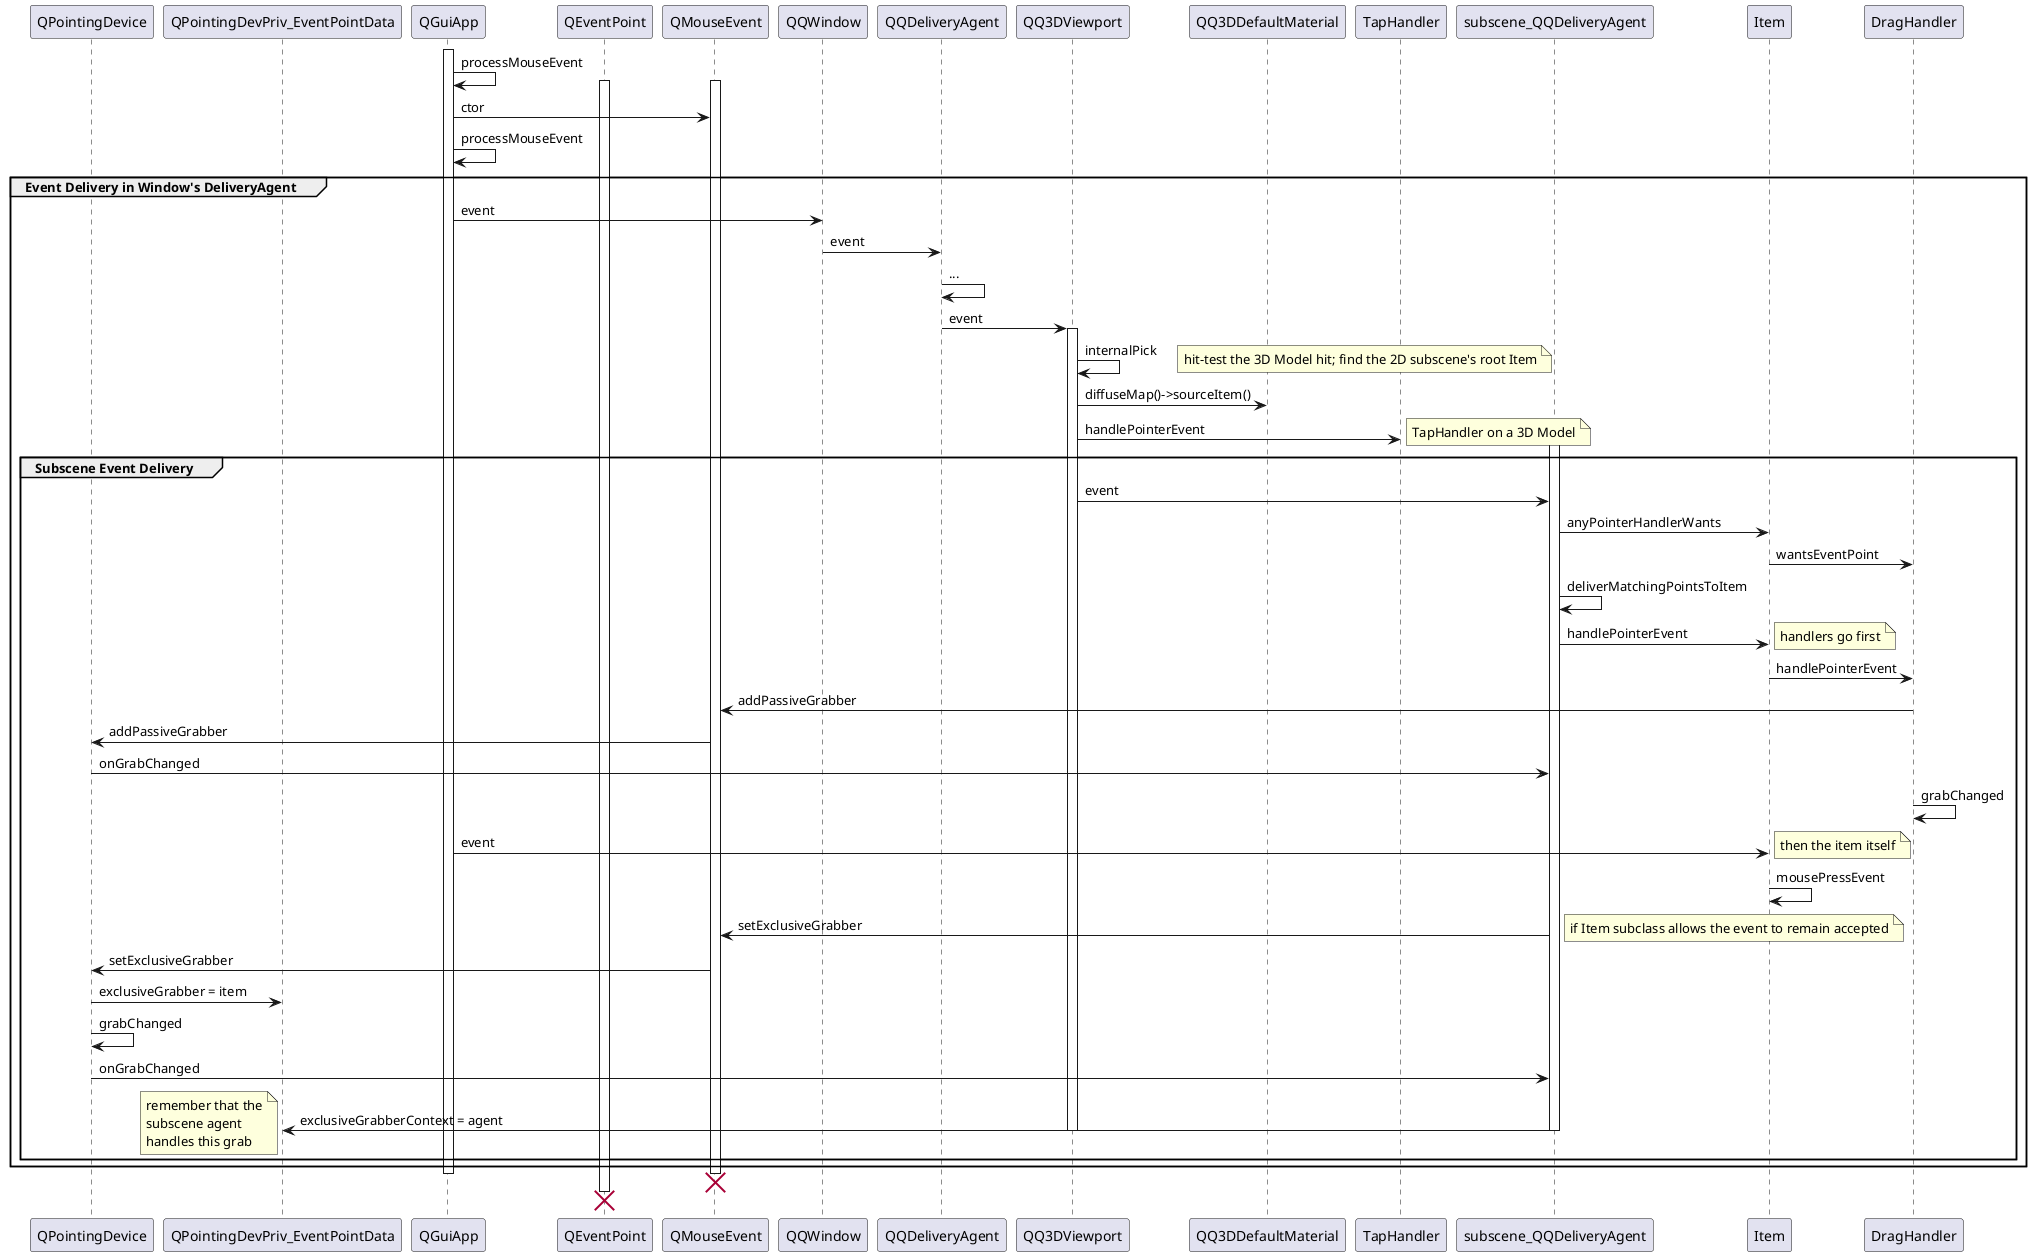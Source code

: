 @startuml
participant "QPointingDevice"
participant "QPointingDevPriv_EventPointData"
activate QGuiApp
note right: QWindowSystemInterfacePrivate::MouseEvent comes in
QGuiApp -> QGuiApp : processMouseEvent
participant "QEventPoint"
activate QEventPoint
activate QMouseEvent
QGuiApp -> QMouseEvent : ctor
QGuiApp -> QGuiApp : processMouseEvent
group Event Delivery in Window's DeliveryAgent
QGuiApp -> QQWindow : event
QQWindow -> QQDeliveryAgent : event
QQDeliveryAgent -> QQDeliveryAgent : ...
QQDeliveryAgent -> QQ3DViewport : event
activate QQ3DViewport
QQ3DViewport -> QQ3DViewport : internalPick
note right: hit-test the 3D Model hit; find the 2D subscene's root Item
QQ3DViewport -> QQ3DDefaultMaterial : diffuseMap()->sourceItem()
QQ3DViewport -> TapHandler : handlePointerEvent
note right: TapHandler on a 3D Model
group Subscene Event Delivery
activate subscene_QQDeliveryAgent
QQ3DViewport -> subscene_QQDeliveryAgent : event
subscene_QQDeliveryAgent -> Item : anyPointerHandlerWants
Item -> DragHandler : wantsEventPoint
subscene_QQDeliveryAgent -> subscene_QQDeliveryAgent : deliverMatchingPointsToItem
subscene_QQDeliveryAgent -> Item : handlePointerEvent
note right: handlers go first
Item -> DragHandler : handlePointerEvent
DragHandler -> QMouseEvent : addPassiveGrabber
QMouseEvent -> QPointingDevice : addPassiveGrabber
QPointingDevice -> subscene_QQDeliveryAgent : onGrabChanged
DragHandler -> DragHandler : grabChanged
QGuiApp -> Item : event
note right: then the item itself
Item -> Item : mousePressEvent
subscene_QQDeliveryAgent -> QMouseEvent : setExclusiveGrabber
note right: if Item subclass allows the event to remain accepted
QMouseEvent -> QPointingDevice : setExclusiveGrabber
QPointingDevice -> QPointingDevPriv_EventPointData : exclusiveGrabber = item
QPointingDevice -> QPointingDevice : grabChanged
QPointingDevice -> subscene_QQDeliveryAgent : onGrabChanged
subscene_QQDeliveryAgent -> QPointingDevPriv_EventPointData : exclusiveGrabberContext = agent
note left: remember that the\nsubscene agent\nhandles this grab
deactivate subscene_QQDeliveryAgent
deactivate QQ3DViewport
end
end
deactivate QGuiApp
destroy QMouseEvent
destroy QEventPoint
@enduml
